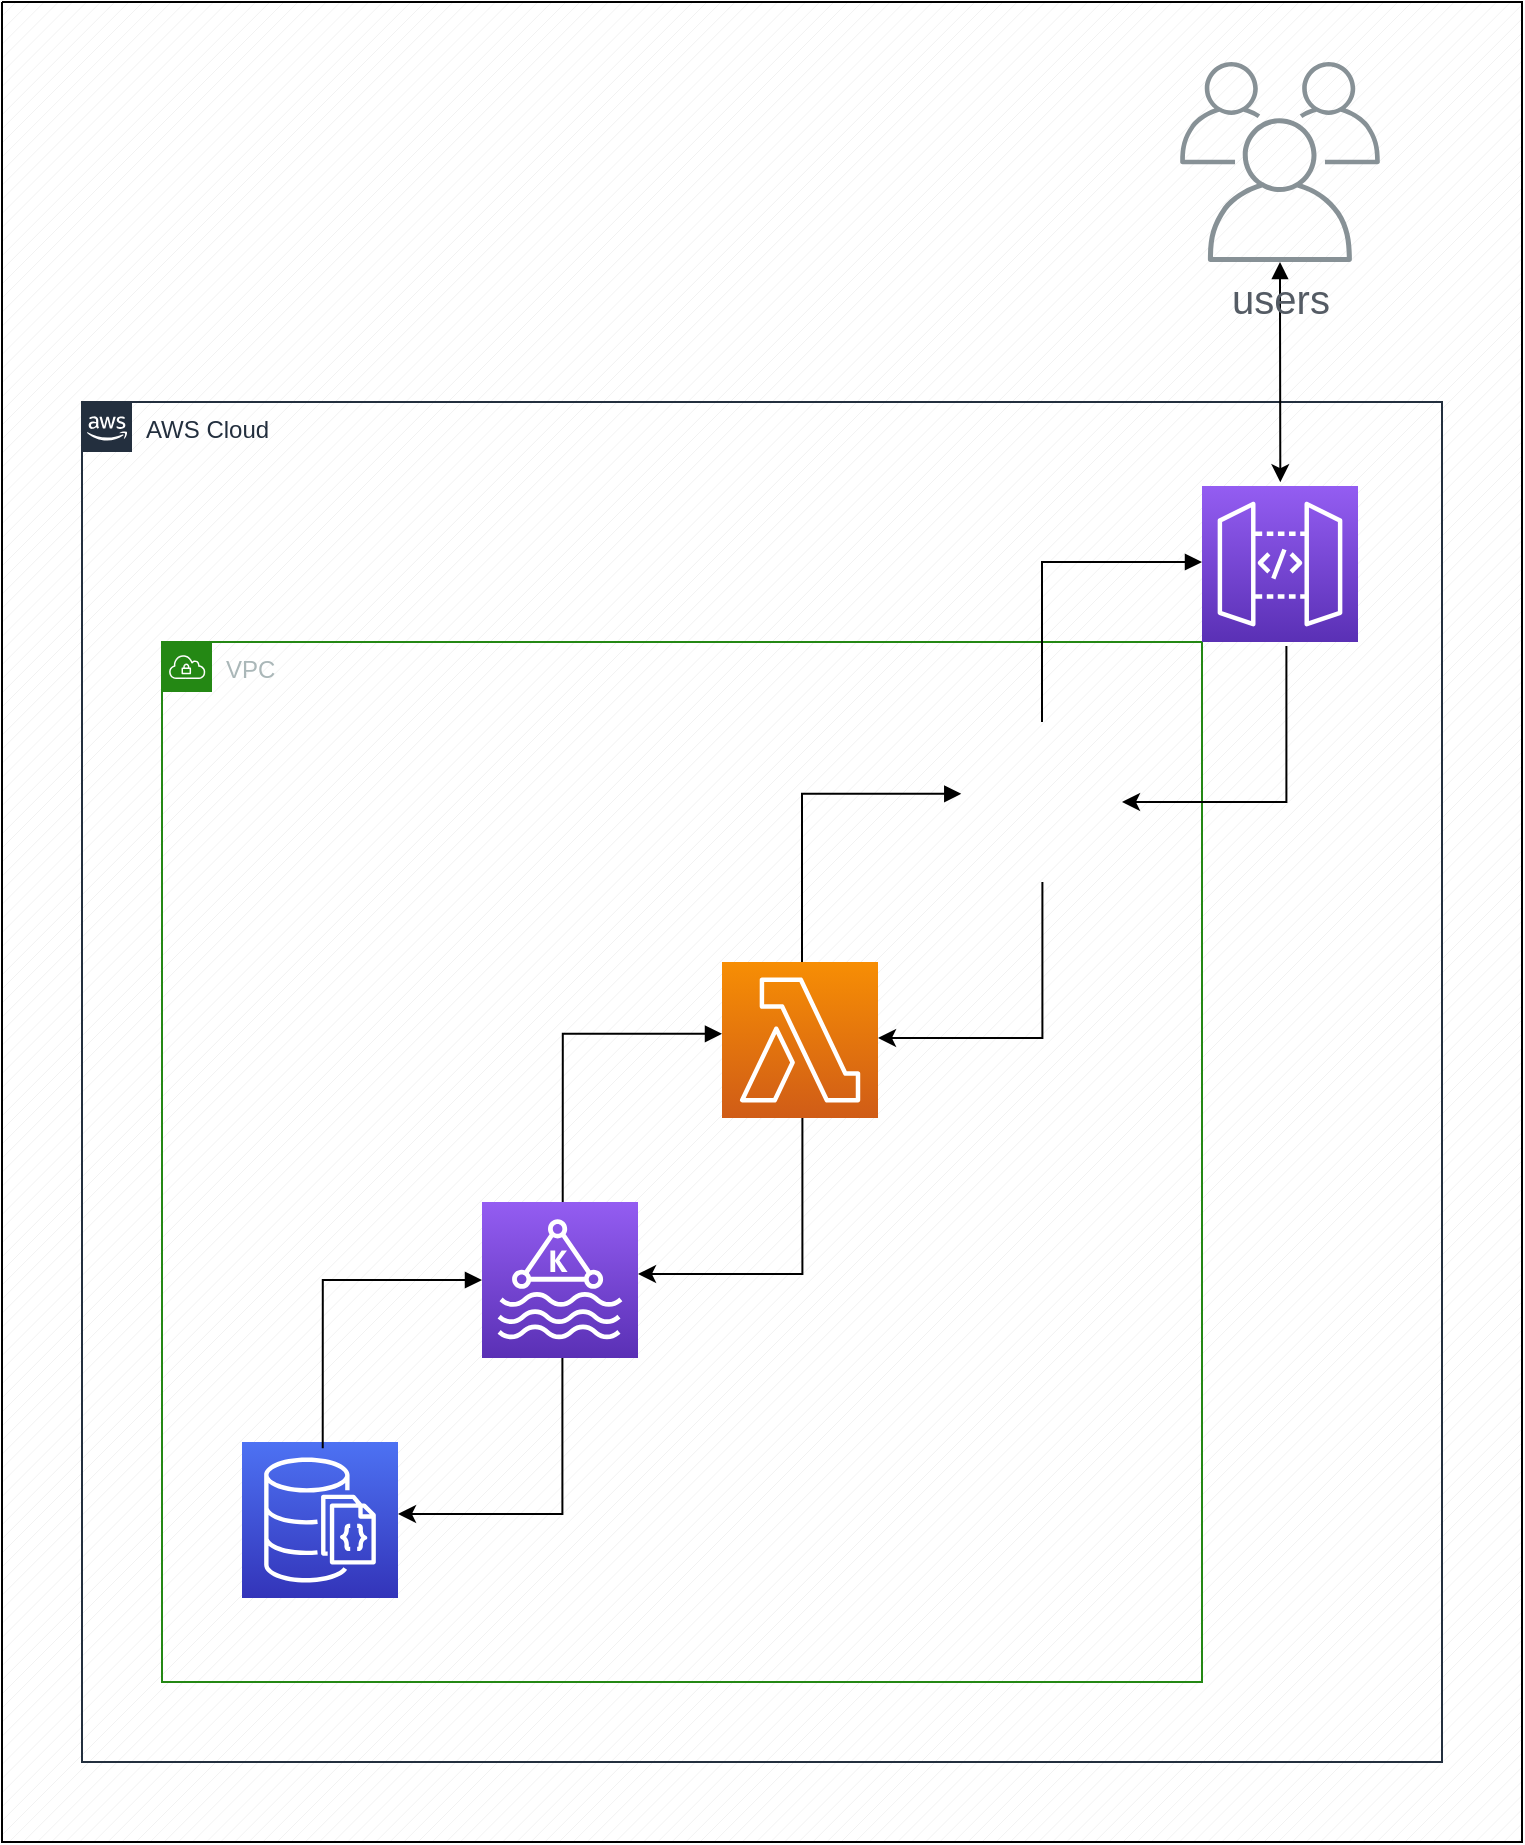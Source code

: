 <mxfile version="20.5.3" type="github">
  <diagram id="2eSIhio7ax-TwMTem3YI" name="Página-1">
    <mxGraphModel dx="830" dy="1704" grid="1" gridSize="10" guides="1" tooltips="1" connect="1" arrows="1" fold="1" page="1" pageScale="1" pageWidth="827" pageHeight="1169" math="0" shadow="0">
      <root>
        <mxCell id="0" />
        <mxCell id="1" parent="0" />
        <mxCell id="80YEqTwlPCmAUWT3thk7-24" value="" style="verticalLabelPosition=bottom;verticalAlign=top;html=1;shape=mxgraph.basic.patternFillRect;fillStyle=diag;step=5;fillStrokeWidth=0.2;fillStrokeColor=#dddddd;strokeColor=default;strokeWidth=1;fillColor=none;" parent="1" vertex="1">
          <mxGeometry x="120" y="-280" width="760" height="920" as="geometry" />
        </mxCell>
        <mxCell id="80YEqTwlPCmAUWT3thk7-1" value="AWS Cloud" style="points=[[0,0],[0.25,0],[0.5,0],[0.75,0],[1,0],[1,0.25],[1,0.5],[1,0.75],[1,1],[0.75,1],[0.5,1],[0.25,1],[0,1],[0,0.75],[0,0.5],[0,0.25]];outlineConnect=0;gradientColor=none;html=1;whiteSpace=wrap;fontSize=12;fontStyle=0;container=1;pointerEvents=0;collapsible=0;recursiveResize=0;shape=mxgraph.aws4.group;grIcon=mxgraph.aws4.group_aws_cloud_alt;strokeColor=#232F3E;fillColor=none;verticalAlign=top;align=left;spacingLeft=30;fontColor=#232F3E;dashed=0;" parent="1" vertex="1">
          <mxGeometry x="160" y="-80" width="680" height="680" as="geometry" />
        </mxCell>
        <mxCell id="80YEqTwlPCmAUWT3thk7-2" value="VPC" style="points=[[0,0],[0.25,0],[0.5,0],[0.75,0],[1,0],[1,0.25],[1,0.5],[1,0.75],[1,1],[0.75,1],[0.5,1],[0.25,1],[0,1],[0,0.75],[0,0.5],[0,0.25]];outlineConnect=0;gradientColor=none;html=1;whiteSpace=wrap;fontSize=12;fontStyle=0;container=1;pointerEvents=0;collapsible=0;recursiveResize=0;shape=mxgraph.aws4.group;grIcon=mxgraph.aws4.group_vpc;strokeColor=#248814;fillColor=none;verticalAlign=top;align=left;spacingLeft=30;fontColor=#AAB7B8;dashed=0;" parent="80YEqTwlPCmAUWT3thk7-1" vertex="1">
          <mxGeometry x="40" y="120" width="520" height="520" as="geometry" />
        </mxCell>
        <mxCell id="80YEqTwlPCmAUWT3thk7-7" value="" style="sketch=0;points=[[0,0,0],[0.25,0,0],[0.5,0,0],[0.75,0,0],[1,0,0],[0,1,0],[0.25,1,0],[0.5,1,0],[0.75,1,0],[1,1,0],[0,0.25,0],[0,0.5,0],[0,0.75,0],[1,0.25,0],[1,0.5,0],[1,0.75,0]];outlineConnect=0;fontColor=#232F3E;gradientColor=#F78E04;gradientDirection=north;fillColor=#D05C17;strokeColor=#ffffff;dashed=0;verticalLabelPosition=bottom;verticalAlign=top;align=center;html=1;fontSize=12;fontStyle=0;aspect=fixed;shape=mxgraph.aws4.resourceIcon;resIcon=mxgraph.aws4.lambda;" parent="80YEqTwlPCmAUWT3thk7-2" vertex="1">
          <mxGeometry x="280" y="160" width="78" height="78" as="geometry" />
        </mxCell>
        <mxCell id="80YEqTwlPCmAUWT3thk7-8" value="" style="sketch=0;points=[[0,0,0],[0.25,0,0],[0.5,0,0],[0.75,0,0],[1,0,0],[0,1,0],[0.25,1,0],[0.5,1,0],[0.75,1,0],[1,1,0],[0,0.25,0],[0,0.5,0],[0,0.75,0],[1,0.25,0],[1,0.5,0],[1,0.75,0]];outlineConnect=0;fontColor=#232F3E;gradientColor=#945DF2;gradientDirection=north;fillColor=#5A30B5;strokeColor=#ffffff;dashed=0;verticalLabelPosition=bottom;verticalAlign=top;align=center;html=1;fontSize=12;fontStyle=0;aspect=fixed;shape=mxgraph.aws4.resourceIcon;resIcon=mxgraph.aws4.managed_streaming_for_kafka;" parent="80YEqTwlPCmAUWT3thk7-2" vertex="1">
          <mxGeometry x="160" y="280" width="78" height="78" as="geometry" />
        </mxCell>
        <mxCell id="80YEqTwlPCmAUWT3thk7-9" value="" style="sketch=0;points=[[0,0,0],[0.25,0,0],[0.5,0,0],[0.75,0,0],[1,0,0],[0,1,0],[0.25,1,0],[0.5,1,0],[0.75,1,0],[1,1,0],[0,0.25,0],[0,0.5,0],[0,0.75,0],[1,0.25,0],[1,0.5,0],[1,0.75,0]];outlineConnect=0;fontColor=#232F3E;gradientColor=#4D72F3;gradientDirection=north;fillColor=#3334B9;strokeColor=#ffffff;dashed=0;verticalLabelPosition=bottom;verticalAlign=top;align=center;html=1;fontSize=12;fontStyle=0;aspect=fixed;shape=mxgraph.aws4.resourceIcon;resIcon=mxgraph.aws4.documentdb_with_mongodb_compatibility;" parent="80YEqTwlPCmAUWT3thk7-2" vertex="1">
          <mxGeometry x="40" y="400" width="78" height="78" as="geometry" />
        </mxCell>
        <mxCell id="aj8fw83w1wCWJxkwPdOt-13" style="edgeStyle=orthogonalEdgeStyle;rounded=0;orthogonalLoop=1;jettySize=auto;html=1;entryX=0.211;entryY=0.786;entryDx=0;entryDy=0;entryPerimeter=0;fontSize=20;startArrow=block;endArrow=none;endFill=0;" edge="1" parent="80YEqTwlPCmAUWT3thk7-2">
          <mxGeometry relative="1" as="geometry">
            <mxPoint x="280" y="195.88" as="sourcePoint" />
            <mxPoint x="200.36" y="280.0" as="targetPoint" />
            <Array as="points">
              <mxPoint x="200" y="195.88" />
            </Array>
          </mxGeometry>
        </mxCell>
        <mxCell id="aj8fw83w1wCWJxkwPdOt-14" style="edgeStyle=orthogonalEdgeStyle;rounded=0;orthogonalLoop=1;jettySize=auto;html=1;entryX=0.211;entryY=0.786;entryDx=0;entryDy=0;entryPerimeter=0;fontSize=20;startArrow=block;endArrow=none;endFill=0;" edge="1" parent="80YEqTwlPCmAUWT3thk7-2">
          <mxGeometry relative="1" as="geometry">
            <mxPoint x="399.64" y="75.88" as="sourcePoint" />
            <mxPoint x="320.0" y="160.0" as="targetPoint" />
            <Array as="points">
              <mxPoint x="319.64" y="75.88" />
            </Array>
          </mxGeometry>
        </mxCell>
        <mxCell id="aj8fw83w1wCWJxkwPdOt-18" style="edgeStyle=orthogonalEdgeStyle;rounded=0;orthogonalLoop=1;jettySize=auto;html=1;entryX=0.845;entryY=0.35;entryDx=0;entryDy=0;entryPerimeter=0;fontSize=20;startArrow=classic;startFill=1;endArrow=none;endFill=0;" edge="1" parent="80YEqTwlPCmAUWT3thk7-2">
          <mxGeometry relative="1" as="geometry">
            <mxPoint x="358" y="198" as="sourcePoint" />
            <mxPoint x="440.2" y="120" as="targetPoint" />
            <Array as="points">
              <mxPoint x="440" y="198" />
            </Array>
          </mxGeometry>
        </mxCell>
        <mxCell id="aj8fw83w1wCWJxkwPdOt-19" style="edgeStyle=orthogonalEdgeStyle;rounded=0;orthogonalLoop=1;jettySize=auto;html=1;entryX=0.845;entryY=0.35;entryDx=0;entryDy=0;entryPerimeter=0;fontSize=20;startArrow=classic;startFill=1;endArrow=none;endFill=0;" edge="1" parent="80YEqTwlPCmAUWT3thk7-2">
          <mxGeometry relative="1" as="geometry">
            <mxPoint x="238" y="316" as="sourcePoint" />
            <mxPoint x="320.2" y="238" as="targetPoint" />
            <Array as="points">
              <mxPoint x="320" y="316" />
            </Array>
          </mxGeometry>
        </mxCell>
        <mxCell id="aj8fw83w1wCWJxkwPdOt-20" style="edgeStyle=orthogonalEdgeStyle;rounded=0;orthogonalLoop=1;jettySize=auto;html=1;entryX=0.845;entryY=0.35;entryDx=0;entryDy=0;entryPerimeter=0;fontSize=20;startArrow=classic;startFill=1;endArrow=none;endFill=0;" edge="1" parent="80YEqTwlPCmAUWT3thk7-2">
          <mxGeometry relative="1" as="geometry">
            <mxPoint x="118" y="436" as="sourcePoint" />
            <mxPoint x="200.2" y="358" as="targetPoint" />
            <Array as="points">
              <mxPoint x="200" y="436" />
            </Array>
          </mxGeometry>
        </mxCell>
        <mxCell id="aj8fw83w1wCWJxkwPdOt-1" value="" style="shape=image;imageAspect=0;aspect=fixed;verticalLabelPosition=bottom;verticalAlign=top;strokeColor=default;strokeWidth=1;fontSize=20;fillColor=none;image=https://cdn.cdnlogo.com/logos/r/32/rabbitmq.svg;" vertex="1" parent="80YEqTwlPCmAUWT3thk7-1">
          <mxGeometry x="430" y="160" width="90" height="90" as="geometry" />
        </mxCell>
        <mxCell id="aj8fw83w1wCWJxkwPdOt-3" style="edgeStyle=orthogonalEdgeStyle;rounded=0;orthogonalLoop=1;jettySize=auto;html=1;entryX=0.841;entryY=0.261;entryDx=0;entryDy=0;entryPerimeter=0;fontSize=20;startArrow=block;" edge="1" parent="1" source="80YEqTwlPCmAUWT3thk7-20" target="80YEqTwlPCmAUWT3thk7-24">
          <mxGeometry relative="1" as="geometry" />
        </mxCell>
        <mxCell id="80YEqTwlPCmAUWT3thk7-20" value="users" style="sketch=0;outlineConnect=0;gradientColor=none;fontColor=#545B64;strokeColor=none;fillColor=#879196;dashed=0;verticalLabelPosition=bottom;verticalAlign=top;align=center;html=1;fontSize=20;fontStyle=0;aspect=fixed;shape=mxgraph.aws4.illustration_users;pointerEvents=1;strokeWidth=1;" parent="1" vertex="1">
          <mxGeometry x="709" y="-250" width="100" height="100" as="geometry" />
        </mxCell>
        <mxCell id="80YEqTwlPCmAUWT3thk7-4" value="" style="sketch=0;points=[[0,0,0],[0.25,0,0],[0.5,0,0],[0.75,0,0],[1,0,0],[0,1,0],[0.25,1,0],[0.5,1,0],[0.75,1,0],[1,1,0],[0,0.25,0],[0,0.5,0],[0,0.75,0],[1,0.25,0],[1,0.5,0],[1,0.75,0]];outlineConnect=0;fontColor=#232F3E;gradientColor=#945DF2;gradientDirection=north;fillColor=#5A30B5;strokeColor=#ffffff;dashed=0;verticalLabelPosition=bottom;verticalAlign=top;align=center;html=1;fontSize=12;fontStyle=0;aspect=fixed;shape=mxgraph.aws4.resourceIcon;resIcon=mxgraph.aws4.api_gateway;" parent="1" vertex="1">
          <mxGeometry x="720" y="-38" width="78" height="78" as="geometry" />
        </mxCell>
        <mxCell id="aj8fw83w1wCWJxkwPdOt-6" style="edgeStyle=orthogonalEdgeStyle;rounded=0;orthogonalLoop=1;jettySize=auto;html=1;entryX=0.211;entryY=0.786;entryDx=0;entryDy=0;entryPerimeter=0;fontSize=20;startArrow=block;endArrow=none;endFill=0;" edge="1" parent="1" source="80YEqTwlPCmAUWT3thk7-8" target="80YEqTwlPCmAUWT3thk7-24">
          <mxGeometry relative="1" as="geometry">
            <Array as="points">
              <mxPoint x="280" y="359" />
            </Array>
          </mxGeometry>
        </mxCell>
        <mxCell id="aj8fw83w1wCWJxkwPdOt-15" style="edgeStyle=orthogonalEdgeStyle;rounded=0;orthogonalLoop=1;jettySize=auto;html=1;fontSize=20;startArrow=block;endArrow=none;endFill=0;" edge="1" parent="1" target="aj8fw83w1wCWJxkwPdOt-1">
          <mxGeometry relative="1" as="geometry">
            <mxPoint x="720" as="sourcePoint" />
            <mxPoint x="640.36" y="84.12" as="targetPoint" />
            <Array as="points">
              <mxPoint x="640" />
            </Array>
          </mxGeometry>
        </mxCell>
        <mxCell id="aj8fw83w1wCWJxkwPdOt-17" style="edgeStyle=orthogonalEdgeStyle;rounded=0;orthogonalLoop=1;jettySize=auto;html=1;entryX=0.845;entryY=0.35;entryDx=0;entryDy=0;entryPerimeter=0;fontSize=20;startArrow=classic;startFill=1;endArrow=none;endFill=0;" edge="1" parent="1" source="aj8fw83w1wCWJxkwPdOt-1" target="80YEqTwlPCmAUWT3thk7-24">
          <mxGeometry relative="1" as="geometry">
            <Array as="points">
              <mxPoint x="762" y="120" />
            </Array>
          </mxGeometry>
        </mxCell>
      </root>
    </mxGraphModel>
  </diagram>
</mxfile>
